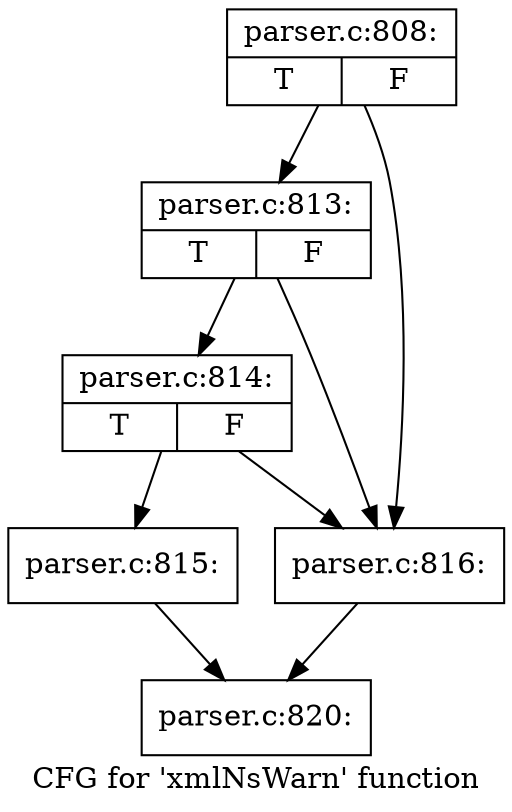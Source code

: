 digraph "CFG for 'xmlNsWarn' function" {
	label="CFG for 'xmlNsWarn' function";

	Node0x6275b60 [shape=record,label="{parser.c:808:|{<s0>T|<s1>F}}"];
	Node0x6275b60 -> Node0x627ece0;
	Node0x6275b60 -> Node0x627ec10;
	Node0x627ece0 [shape=record,label="{parser.c:813:|{<s0>T|<s1>F}}"];
	Node0x627ece0 -> Node0x627ec60;
	Node0x627ece0 -> Node0x627ec10;
	Node0x627ec60 [shape=record,label="{parser.c:814:|{<s0>T|<s1>F}}"];
	Node0x627ec60 -> Node0x627ebc0;
	Node0x627ec60 -> Node0x627ec10;
	Node0x627ebc0 [shape=record,label="{parser.c:815:}"];
	Node0x627ebc0 -> Node0x62760c0;
	Node0x627ec10 [shape=record,label="{parser.c:816:}"];
	Node0x627ec10 -> Node0x62760c0;
	Node0x62760c0 [shape=record,label="{parser.c:820:}"];
}
